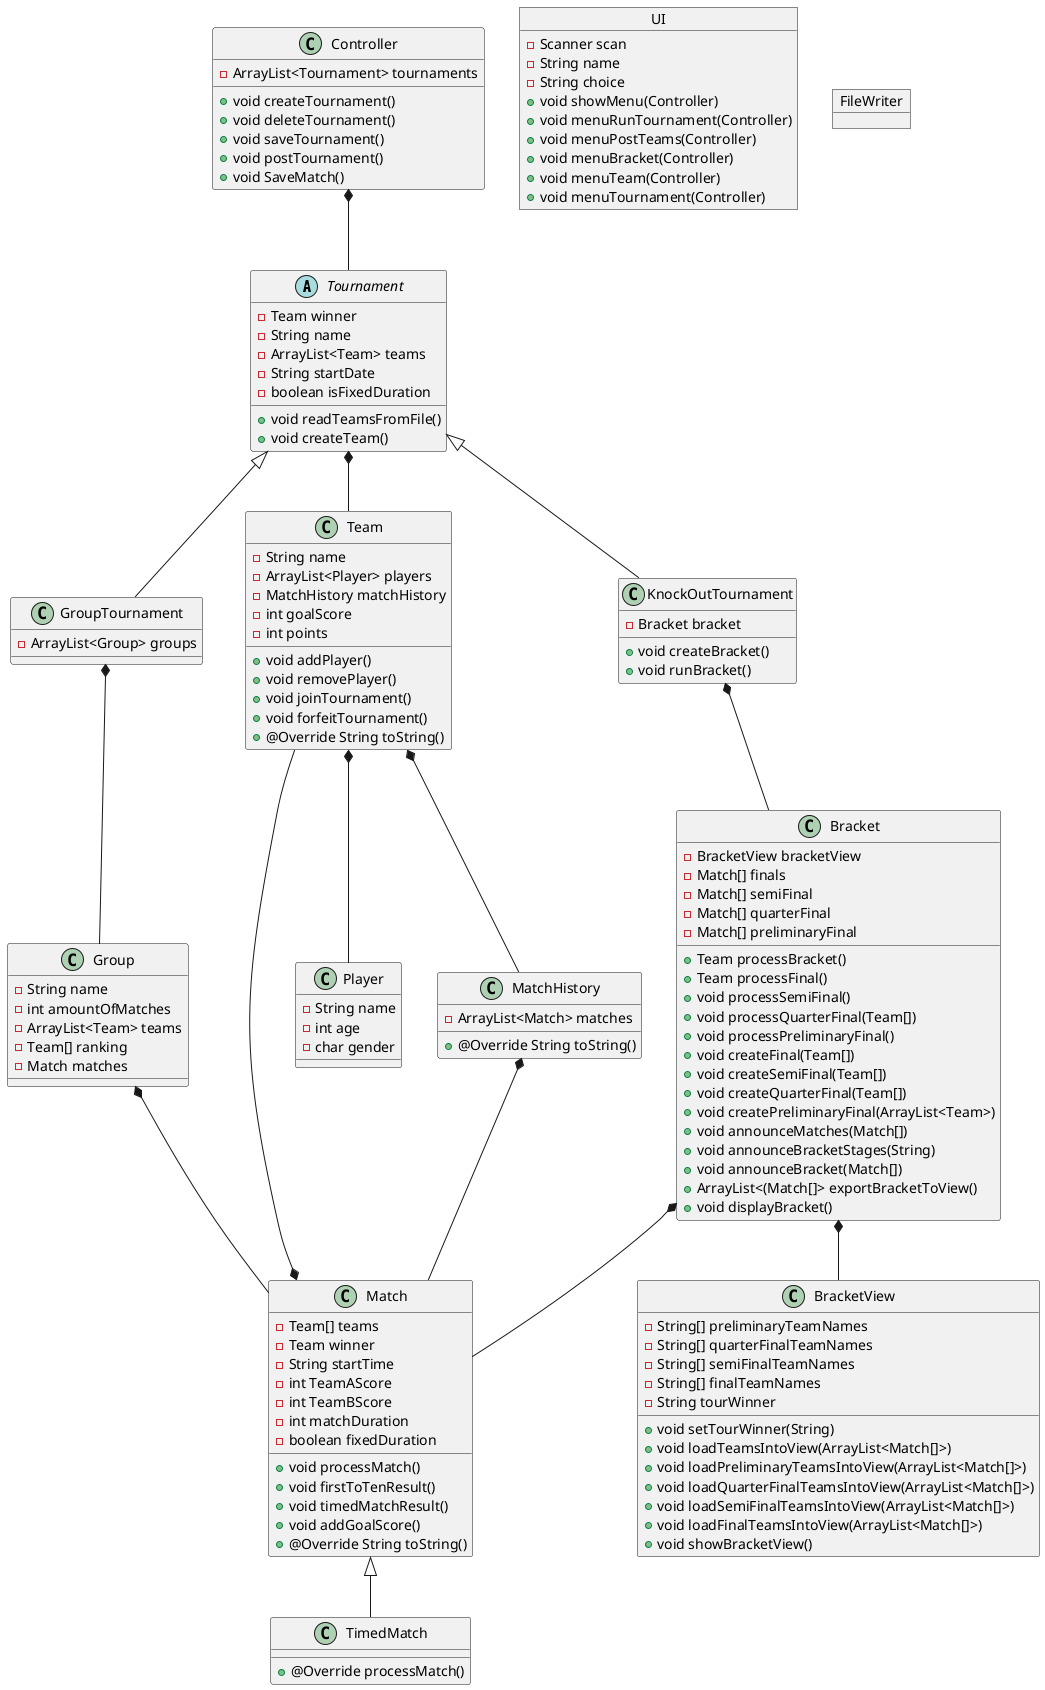@startuml
abstract Tournament
object UI
object FileWriter

Controller *-- Tournament
Tournament *-- Team
KnockOutTournament *-- Bracket
Bracket *-- Match
Group *-- Match
Team *-- MatchHistory
Match *-- Team
Team *-- Player
MatchHistory *-- Match
GroupTournament *-- Group
Bracket *-- BracketView
Tournament <|-- KnockOutTournament
Tournament <|-- GroupTournament
Match <|-- TimedMatch

UI : - Scanner scan
UI : - String name
UI : - String choice
UI : + void showMenu(Controller)
UI : + void menuRunTournament(Controller)
UI : + void menuPostTeams(Controller)
UI : + void menuBracket(Controller)
UI : + void menuTeam(Controller)
UI : + void menuTournament(Controller)

Controller : - ArrayList<Tournament> tournaments
Controller : + void createTournament()
Controller : + void deleteTournament()
Controller : + void saveTournament()
Controller : + void postTournament()
Controller : + void SaveMatch()

Tournament : - Team winner
Tournament : - String name
Tournament : - ArrayList<Team> teams
Tournament : - String startDate
Tournament : - boolean isFixedDuration
Tournament : + void readTeamsFromFile()
Tournament : + void createTeam()

KnockOutTournament : - Bracket bracket
KnockOutTournament : + void createBracket()
KnockOutTournament : + void runBracket()

GroupTournament : - ArrayList<Group> groups

Group : - String name
Group : - int amountOfMatches
Group : - ArrayList<Team> teams
Group : - Team[] ranking
Group : - Match matches

Bracket : - BracketView bracketView
Bracket : - Match[] finals
Bracket : - Match[] semiFinal
Bracket : - Match[] quarterFinal
Bracket : - Match[] preliminaryFinal
Bracket : + Team processBracket()
Bracket : + Team processFinal()
Bracket : + void processSemiFinal()
Bracket : + void processQuarterFinal(Team[])
Bracket : + void processPreliminaryFinal()
Bracket : + void createFinal(Team[])
Bracket : + void createSemiFinal(Team[])
Bracket : + void createQuarterFinal(Team[])
Bracket : + void createPreliminaryFinal(ArrayList<Team>)
Bracket : + void announceMatches(Match[])
Bracket : + void announceBracketStages(String)
Bracket : + void announceBracket(Match[])
Bracket : + ArrayList<(Match[]> exportBracketToView()
Bracket : + void displayBracket()

BracketView : - String[] preliminaryTeamNames
BracketView : - String[] quarterFinalTeamNames
BracketView : - String[] semiFinalTeamNames
BracketView : - String[] finalTeamNames
BracketView : - String tourWinner
BracketView : + void setTourWinner(String)
BracketView : + void loadTeamsIntoView(ArrayList<Match[]>)
BracketView : + void loadPreliminaryTeamsIntoView(ArrayList<Match[]>)
BracketView : + void loadQuarterFinalTeamsIntoView(ArrayList<Match[]>)
BracketView : + void loadSemiFinalTeamsIntoView(ArrayList<Match[]>)
BracketView : + void loadFinalTeamsIntoView(ArrayList<Match[]>)
BracketView : + void showBracketView()

MatchHistory : - ArrayList<Match> matches
MatchHistory : + @Override String toString()

Match : - Team[] teams
Match : - Team winner
Match : - String startTime
Match : - int TeamAScore
Match : - int TeamBScore
Match : - int matchDuration
Match : - boolean fixedDuration
Match : + void processMatch()
Match : + void firstToTenResult()
Match : + void timedMatchResult()
Match : + void addGoalScore()
Match : + @Override String toString()

TimedMatch : + @Override processMatch()

Team : - String name
Team : - ArrayList<Player> players
Team : - MatchHistory matchHistory
Team : - int goalScore
Team : - int points
Team : + void addPlayer()
Team : + void removePlayer()
Team : + void joinTournament()
Team : + void forfeitTournament()
Team : + @Override String toString()

Player : - String name
Player : - int age
Player : - char gender
@enduml